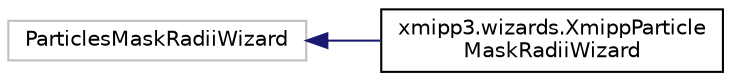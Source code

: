 digraph "Graphical Class Hierarchy"
{
  edge [fontname="Helvetica",fontsize="10",labelfontname="Helvetica",labelfontsize="10"];
  node [fontname="Helvetica",fontsize="10",shape=record];
  rankdir="LR";
  Node243 [label="ParticlesMaskRadiiWizard",height=0.2,width=0.4,color="grey75", fillcolor="white", style="filled"];
  Node243 -> Node0 [dir="back",color="midnightblue",fontsize="10",style="solid",fontname="Helvetica"];
  Node0 [label="xmipp3.wizards.XmippParticle\lMaskRadiiWizard",height=0.2,width=0.4,color="black", fillcolor="white", style="filled",URL="$classxmipp3_1_1wizards_1_1XmippParticleMaskRadiiWizard.html"];
}
